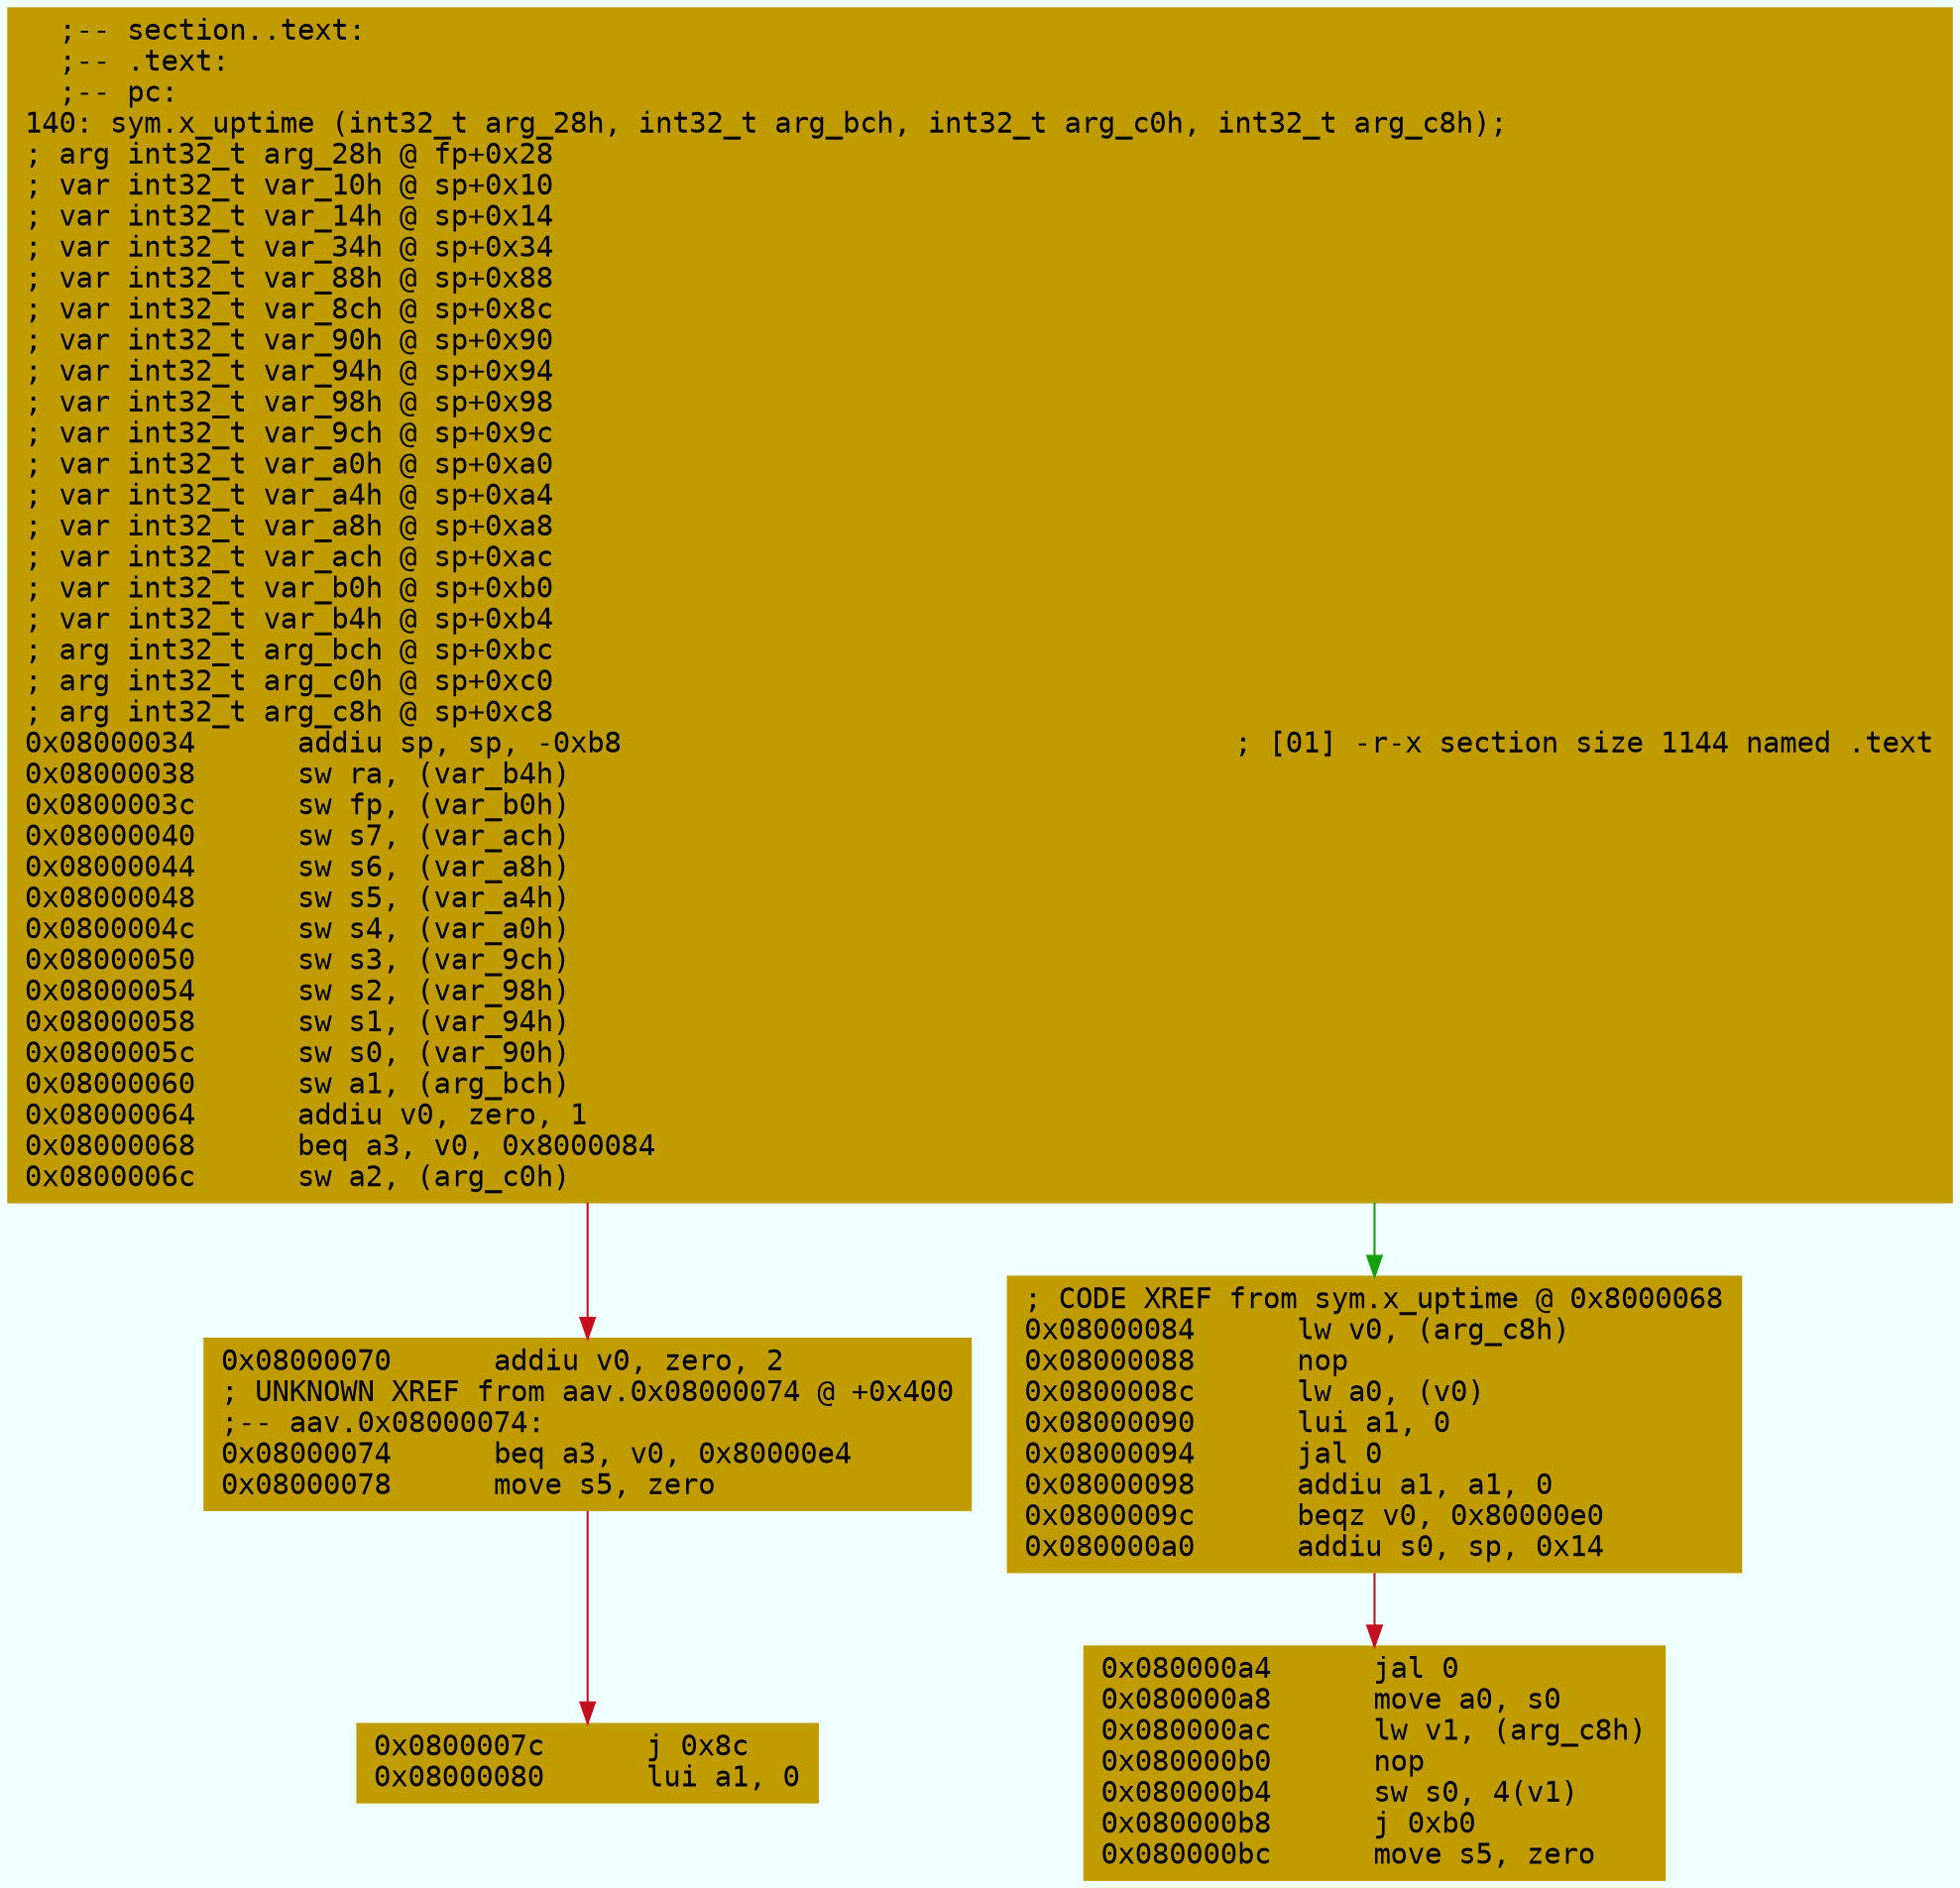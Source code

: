 digraph code {
	graph [bgcolor=azure fontsize=8 fontname="Courier" splines="ortho"];
	node [fillcolor=gray style=filled shape=box];
	edge [arrowhead="normal"];
	"0x08000034" [URL="sym.x_uptime/0x08000034", fillcolor="#c19c00",color="#c19c00", fontname="Courier",label="  ;-- section..text:\l  ;-- .text:\l  ;-- pc:\l140: sym.x_uptime (int32_t arg_28h, int32_t arg_bch, int32_t arg_c0h, int32_t arg_c8h);\l; arg int32_t arg_28h @ fp+0x28\l; var int32_t var_10h @ sp+0x10\l; var int32_t var_14h @ sp+0x14\l; var int32_t var_34h @ sp+0x34\l; var int32_t var_88h @ sp+0x88\l; var int32_t var_8ch @ sp+0x8c\l; var int32_t var_90h @ sp+0x90\l; var int32_t var_94h @ sp+0x94\l; var int32_t var_98h @ sp+0x98\l; var int32_t var_9ch @ sp+0x9c\l; var int32_t var_a0h @ sp+0xa0\l; var int32_t var_a4h @ sp+0xa4\l; var int32_t var_a8h @ sp+0xa8\l; var int32_t var_ach @ sp+0xac\l; var int32_t var_b0h @ sp+0xb0\l; var int32_t var_b4h @ sp+0xb4\l; arg int32_t arg_bch @ sp+0xbc\l; arg int32_t arg_c0h @ sp+0xc0\l; arg int32_t arg_c8h @ sp+0xc8\l0x08000034      addiu sp, sp, -0xb8                                    ; [01] -r-x section size 1144 named .text\l0x08000038      sw ra, (var_b4h)\l0x0800003c      sw fp, (var_b0h)\l0x08000040      sw s7, (var_ach)\l0x08000044      sw s6, (var_a8h)\l0x08000048      sw s5, (var_a4h)\l0x0800004c      sw s4, (var_a0h)\l0x08000050      sw s3, (var_9ch)\l0x08000054      sw s2, (var_98h)\l0x08000058      sw s1, (var_94h)\l0x0800005c      sw s0, (var_90h)\l0x08000060      sw a1, (arg_bch)\l0x08000064      addiu v0, zero, 1\l0x08000068      beq a3, v0, 0x8000084\l0x0800006c      sw a2, (arg_c0h)\l"]
	"0x08000070" [URL="sym.x_uptime/0x08000070", fillcolor="#c19c00",color="#c19c00", fontname="Courier",label="0x08000070      addiu v0, zero, 2\l; UNKNOWN XREF from aav.0x08000074 @ +0x400\l;-- aav.0x08000074:\l0x08000074      beq a3, v0, 0x80000e4\l0x08000078      move s5, zero\l"]
	"0x0800007c" [URL="sym.x_uptime/0x0800007c", fillcolor="#c19c00",color="#c19c00", fontname="Courier",label="0x0800007c      j 0x8c\l0x08000080      lui a1, 0\l"]
	"0x08000084" [URL="sym.x_uptime/0x08000084", fillcolor="#c19c00",color="#c19c00", fontname="Courier",label="; CODE XREF from sym.x_uptime @ 0x8000068\l0x08000084      lw v0, (arg_c8h)\l0x08000088      nop\l0x0800008c      lw a0, (v0)\l0x08000090      lui a1, 0\l0x08000094      jal 0\l0x08000098      addiu a1, a1, 0\l0x0800009c      beqz v0, 0x80000e0\l0x080000a0      addiu s0, sp, 0x14\l"]
	"0x080000a4" [URL="sym.x_uptime/0x080000a4", fillcolor="#c19c00",color="#c19c00", fontname="Courier",label="0x080000a4      jal 0\l0x080000a8      move a0, s0\l0x080000ac      lw v1, (arg_c8h)\l0x080000b0      nop\l0x080000b4      sw s0, 4(v1)\l0x080000b8      j 0xb0\l0x080000bc      move s5, zero\l"]
        "0x08000034" -> "0x08000084" [color="#13a10e"];
        "0x08000034" -> "0x08000070" [color="#c50f1f"];
        "0x08000070" -> "0x0800007c" [color="#c50f1f"];
        "0x08000084" -> "0x080000a4" [color="#c50f1f"];
}
